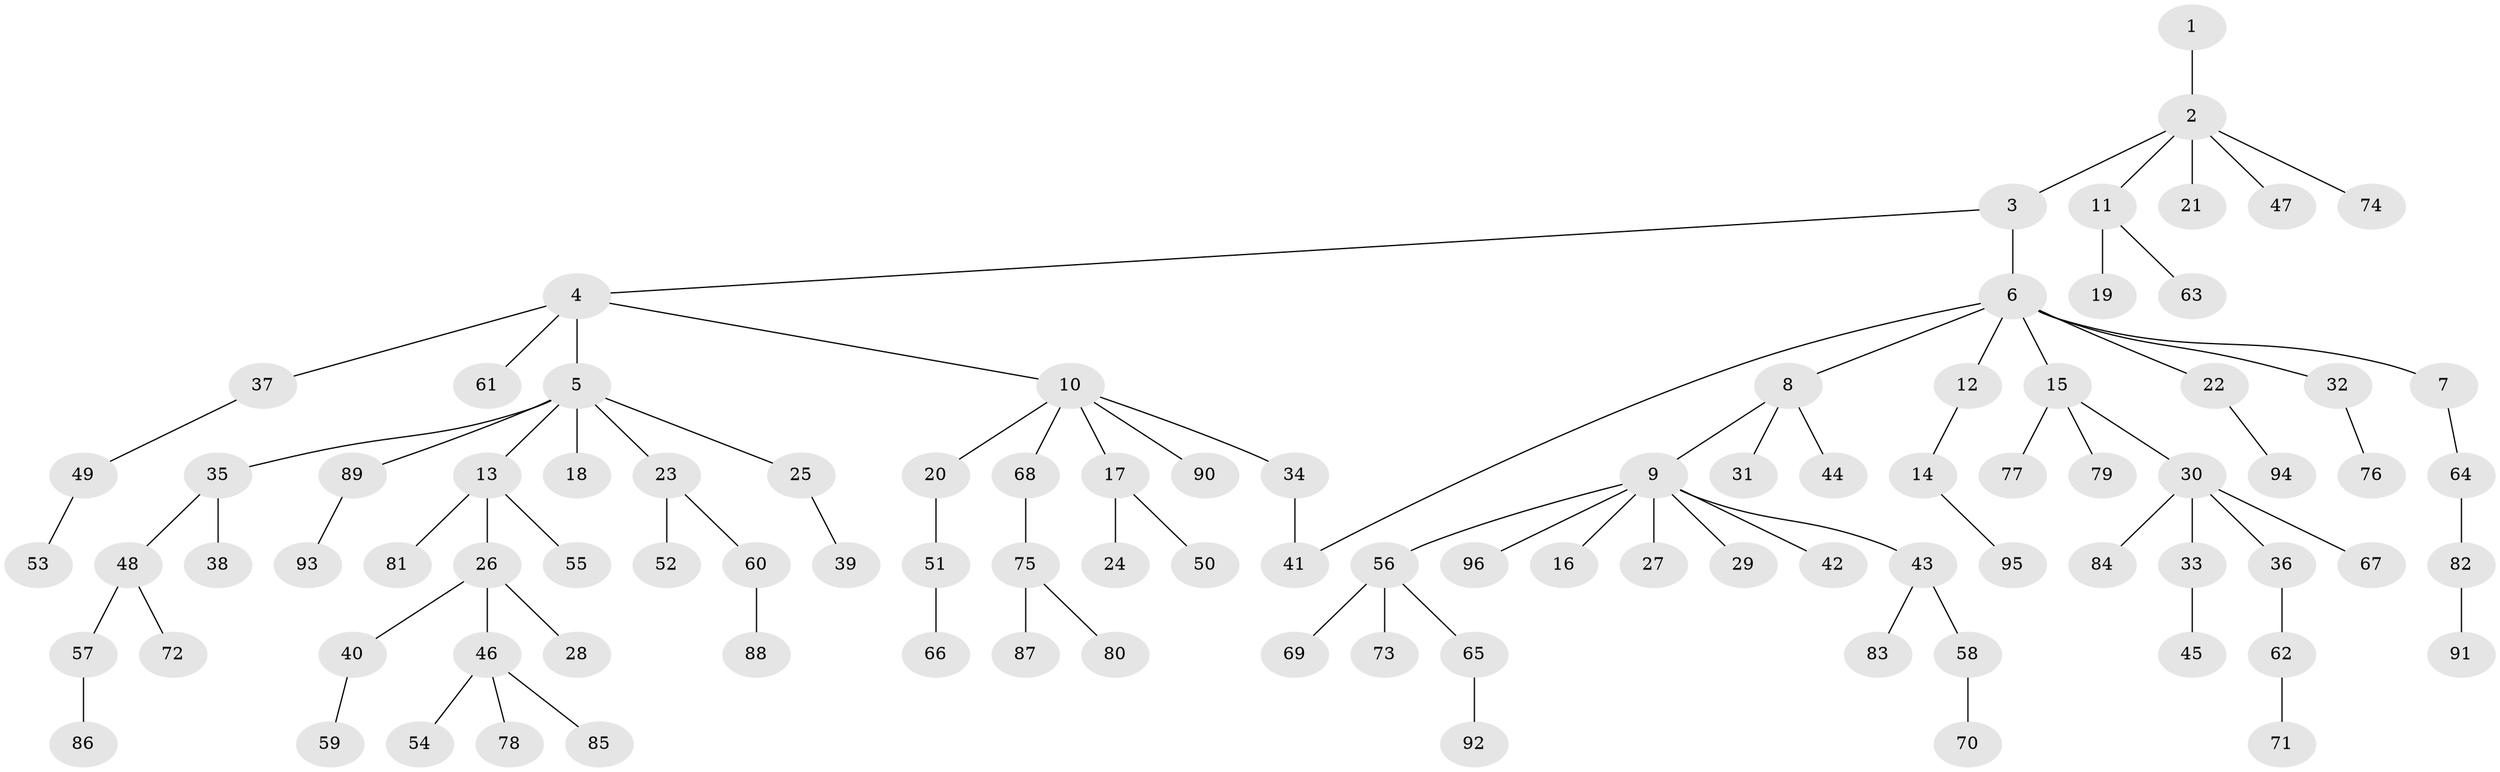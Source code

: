 // coarse degree distribution, {5: 0.029850746268656716, 3: 0.07462686567164178, 9: 0.014925373134328358, 8: 0.014925373134328358, 2: 0.14925373134328357, 7: 0.029850746268656716, 1: 0.6268656716417911, 4: 0.05970149253731343}
// Generated by graph-tools (version 1.1) at 2025/51/02/27/25 19:51:36]
// undirected, 96 vertices, 96 edges
graph export_dot {
graph [start="1"]
  node [color=gray90,style=filled];
  1;
  2;
  3;
  4;
  5;
  6;
  7;
  8;
  9;
  10;
  11;
  12;
  13;
  14;
  15;
  16;
  17;
  18;
  19;
  20;
  21;
  22;
  23;
  24;
  25;
  26;
  27;
  28;
  29;
  30;
  31;
  32;
  33;
  34;
  35;
  36;
  37;
  38;
  39;
  40;
  41;
  42;
  43;
  44;
  45;
  46;
  47;
  48;
  49;
  50;
  51;
  52;
  53;
  54;
  55;
  56;
  57;
  58;
  59;
  60;
  61;
  62;
  63;
  64;
  65;
  66;
  67;
  68;
  69;
  70;
  71;
  72;
  73;
  74;
  75;
  76;
  77;
  78;
  79;
  80;
  81;
  82;
  83;
  84;
  85;
  86;
  87;
  88;
  89;
  90;
  91;
  92;
  93;
  94;
  95;
  96;
  1 -- 2;
  2 -- 3;
  2 -- 11;
  2 -- 21;
  2 -- 47;
  2 -- 74;
  3 -- 4;
  3 -- 6;
  4 -- 5;
  4 -- 10;
  4 -- 37;
  4 -- 61;
  5 -- 13;
  5 -- 18;
  5 -- 23;
  5 -- 25;
  5 -- 35;
  5 -- 89;
  6 -- 7;
  6 -- 8;
  6 -- 12;
  6 -- 15;
  6 -- 22;
  6 -- 32;
  6 -- 41;
  7 -- 64;
  8 -- 9;
  8 -- 31;
  8 -- 44;
  9 -- 16;
  9 -- 27;
  9 -- 29;
  9 -- 42;
  9 -- 43;
  9 -- 56;
  9 -- 96;
  10 -- 17;
  10 -- 20;
  10 -- 34;
  10 -- 68;
  10 -- 90;
  11 -- 19;
  11 -- 63;
  12 -- 14;
  13 -- 26;
  13 -- 55;
  13 -- 81;
  14 -- 95;
  15 -- 30;
  15 -- 77;
  15 -- 79;
  17 -- 24;
  17 -- 50;
  20 -- 51;
  22 -- 94;
  23 -- 52;
  23 -- 60;
  25 -- 39;
  26 -- 28;
  26 -- 40;
  26 -- 46;
  30 -- 33;
  30 -- 36;
  30 -- 67;
  30 -- 84;
  32 -- 76;
  33 -- 45;
  34 -- 41;
  35 -- 38;
  35 -- 48;
  36 -- 62;
  37 -- 49;
  40 -- 59;
  43 -- 58;
  43 -- 83;
  46 -- 54;
  46 -- 78;
  46 -- 85;
  48 -- 57;
  48 -- 72;
  49 -- 53;
  51 -- 66;
  56 -- 65;
  56 -- 69;
  56 -- 73;
  57 -- 86;
  58 -- 70;
  60 -- 88;
  62 -- 71;
  64 -- 82;
  65 -- 92;
  68 -- 75;
  75 -- 80;
  75 -- 87;
  82 -- 91;
  89 -- 93;
}
